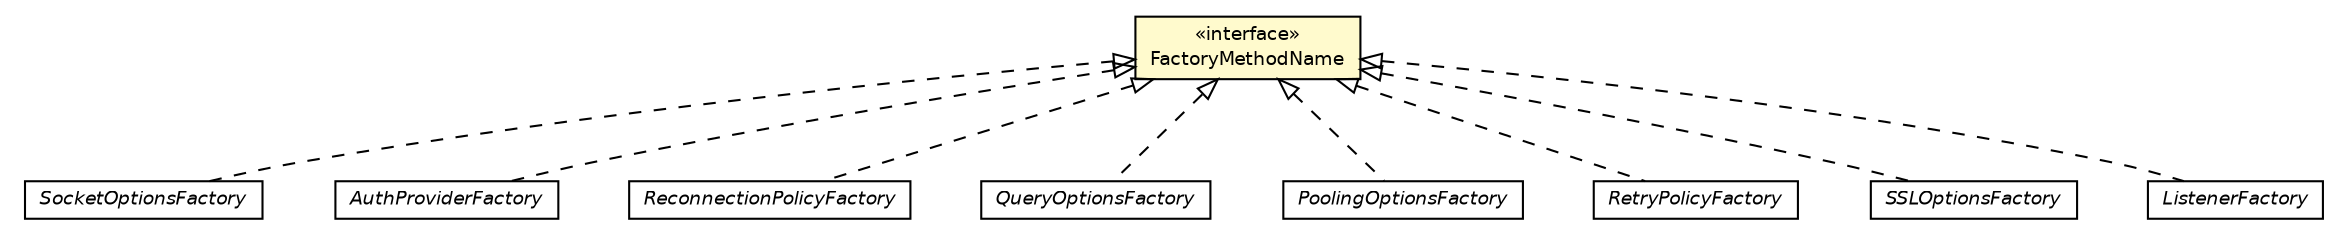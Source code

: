 #!/usr/local/bin/dot
#
# Class diagram 
# Generated by UmlGraph version 4.6 (http://www.spinellis.gr/sw/umlgraph)
#

digraph G {
	edge [fontname="Helvetica",fontsize=10,labelfontname="Helvetica",labelfontsize=10];
	node [fontname="Helvetica",fontsize=10,shape=plaintext];
	// org.synchronoss.cpo.cassandra.config.SocketOptionsFactory
	c45835 [label=<<table border="0" cellborder="1" cellspacing="0" cellpadding="2" port="p" href="./SocketOptionsFactory.html">
		<tr><td><table border="0" cellspacing="0" cellpadding="1">
			<tr><td><font face="Helvetica-Oblique"> SocketOptionsFactory </font></td></tr>
		</table></td></tr>
		</table>>, fontname="Helvetica", fontcolor="black", fontsize=9.0];
	// org.synchronoss.cpo.cassandra.config.AuthProviderFactory
	c45836 [label=<<table border="0" cellborder="1" cellspacing="0" cellpadding="2" port="p" href="./AuthProviderFactory.html">
		<tr><td><table border="0" cellspacing="0" cellpadding="1">
			<tr><td><font face="Helvetica-Oblique"> AuthProviderFactory </font></td></tr>
		</table></td></tr>
		</table>>, fontname="Helvetica", fontcolor="black", fontsize=9.0];
	// org.synchronoss.cpo.cassandra.config.FactoryMethodName
	c45837 [label=<<table border="0" cellborder="1" cellspacing="0" cellpadding="2" port="p" bgcolor="lemonChiffon" href="./FactoryMethodName.html">
		<tr><td><table border="0" cellspacing="0" cellpadding="1">
			<tr><td> &laquo;interface&raquo; </td></tr>
			<tr><td> FactoryMethodName </td></tr>
		</table></td></tr>
		</table>>, fontname="Helvetica", fontcolor="black", fontsize=9.0];
	// org.synchronoss.cpo.cassandra.config.ReconnectionPolicyFactory
	c45838 [label=<<table border="0" cellborder="1" cellspacing="0" cellpadding="2" port="p" href="./ReconnectionPolicyFactory.html">
		<tr><td><table border="0" cellspacing="0" cellpadding="1">
			<tr><td><font face="Helvetica-Oblique"> ReconnectionPolicyFactory </font></td></tr>
		</table></td></tr>
		</table>>, fontname="Helvetica", fontcolor="black", fontsize=9.0];
	// org.synchronoss.cpo.cassandra.config.QueryOptionsFactory
	c45840 [label=<<table border="0" cellborder="1" cellspacing="0" cellpadding="2" port="p" href="./QueryOptionsFactory.html">
		<tr><td><table border="0" cellspacing="0" cellpadding="1">
			<tr><td><font face="Helvetica-Oblique"> QueryOptionsFactory </font></td></tr>
		</table></td></tr>
		</table>>, fontname="Helvetica", fontcolor="black", fontsize=9.0];
	// org.synchronoss.cpo.cassandra.config.PoolingOptionsFactory
	c45841 [label=<<table border="0" cellborder="1" cellspacing="0" cellpadding="2" port="p" href="./PoolingOptionsFactory.html">
		<tr><td><table border="0" cellspacing="0" cellpadding="1">
			<tr><td><font face="Helvetica-Oblique"> PoolingOptionsFactory </font></td></tr>
		</table></td></tr>
		</table>>, fontname="Helvetica", fontcolor="black", fontsize=9.0];
	// org.synchronoss.cpo.cassandra.config.RetryPolicyFactory
	c45842 [label=<<table border="0" cellborder="1" cellspacing="0" cellpadding="2" port="p" href="./RetryPolicyFactory.html">
		<tr><td><table border="0" cellspacing="0" cellpadding="1">
			<tr><td><font face="Helvetica-Oblique"> RetryPolicyFactory </font></td></tr>
		</table></td></tr>
		</table>>, fontname="Helvetica", fontcolor="black", fontsize=9.0];
	// org.synchronoss.cpo.cassandra.config.SSLOptionsFactory
	c45845 [label=<<table border="0" cellborder="1" cellspacing="0" cellpadding="2" port="p" href="./SSLOptionsFactory.html">
		<tr><td><table border="0" cellspacing="0" cellpadding="1">
			<tr><td><font face="Helvetica-Oblique"> SSLOptionsFactory </font></td></tr>
		</table></td></tr>
		</table>>, fontname="Helvetica", fontcolor="black", fontsize=9.0];
	// org.synchronoss.cpo.cassandra.config.ListenerFactory
	c45846 [label=<<table border="0" cellborder="1" cellspacing="0" cellpadding="2" port="p" href="./ListenerFactory.html">
		<tr><td><table border="0" cellspacing="0" cellpadding="1">
			<tr><td><font face="Helvetica-Oblique"> ListenerFactory </font></td></tr>
		</table></td></tr>
		</table>>, fontname="Helvetica", fontcolor="black", fontsize=9.0];
	//org.synchronoss.cpo.cassandra.config.SocketOptionsFactory implements org.synchronoss.cpo.cassandra.config.FactoryMethodName
	c45837:p -> c45835:p [dir=back,arrowtail=empty,style=dashed];
	//org.synchronoss.cpo.cassandra.config.AuthProviderFactory implements org.synchronoss.cpo.cassandra.config.FactoryMethodName
	c45837:p -> c45836:p [dir=back,arrowtail=empty,style=dashed];
	//org.synchronoss.cpo.cassandra.config.ReconnectionPolicyFactory implements org.synchronoss.cpo.cassandra.config.FactoryMethodName
	c45837:p -> c45838:p [dir=back,arrowtail=empty,style=dashed];
	//org.synchronoss.cpo.cassandra.config.QueryOptionsFactory implements org.synchronoss.cpo.cassandra.config.FactoryMethodName
	c45837:p -> c45840:p [dir=back,arrowtail=empty,style=dashed];
	//org.synchronoss.cpo.cassandra.config.PoolingOptionsFactory implements org.synchronoss.cpo.cassandra.config.FactoryMethodName
	c45837:p -> c45841:p [dir=back,arrowtail=empty,style=dashed];
	//org.synchronoss.cpo.cassandra.config.RetryPolicyFactory implements org.synchronoss.cpo.cassandra.config.FactoryMethodName
	c45837:p -> c45842:p [dir=back,arrowtail=empty,style=dashed];
	//org.synchronoss.cpo.cassandra.config.SSLOptionsFactory implements org.synchronoss.cpo.cassandra.config.FactoryMethodName
	c45837:p -> c45845:p [dir=back,arrowtail=empty,style=dashed];
	//org.synchronoss.cpo.cassandra.config.ListenerFactory implements org.synchronoss.cpo.cassandra.config.FactoryMethodName
	c45837:p -> c45846:p [dir=back,arrowtail=empty,style=dashed];
}

